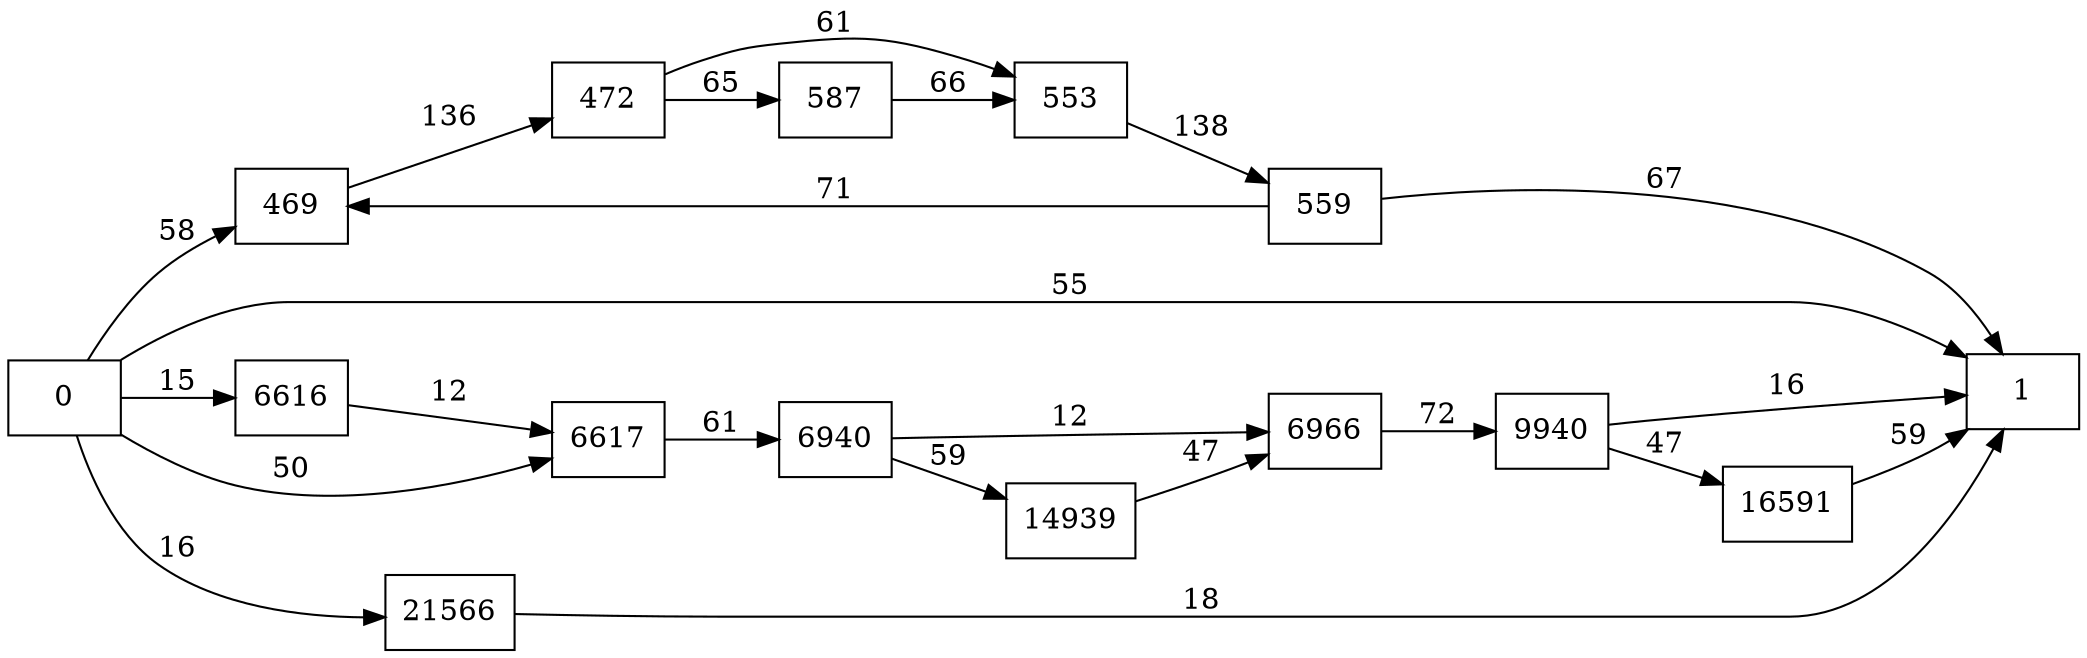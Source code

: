 digraph {
	graph [rankdir=LR]
	node [shape=rectangle]
	469 -> 472 [label=136]
	472 -> 553 [label=61]
	472 -> 587 [label=65]
	553 -> 559 [label=138]
	559 -> 469 [label=71]
	559 -> 1 [label=67]
	587 -> 553 [label=66]
	6616 -> 6617 [label=12]
	6617 -> 6940 [label=61]
	6940 -> 6966 [label=12]
	6940 -> 14939 [label=59]
	6966 -> 9940 [label=72]
	9940 -> 1 [label=16]
	9940 -> 16591 [label=47]
	14939 -> 6966 [label=47]
	16591 -> 1 [label=59]
	21566 -> 1 [label=18]
	0 -> 6617 [label=50]
	0 -> 469 [label=58]
	0 -> 6616 [label=15]
	0 -> 1 [label=55]
	0 -> 21566 [label=16]
}
